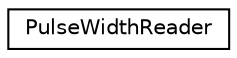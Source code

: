 digraph "Graphical Class Hierarchy"
{
  edge [fontname="Helvetica",fontsize="10",labelfontname="Helvetica",labelfontsize="10"];
  node [fontname="Helvetica",fontsize="10",shape=record];
  rankdir="LR";
  Node1 [label="PulseWidthReader",height=0.2,width=0.4,color="black", fillcolor="white", style="filled",URL="$classPulseWidthReader.html",tooltip="Record high and low times simultaniously on any number of pins. "];
}
